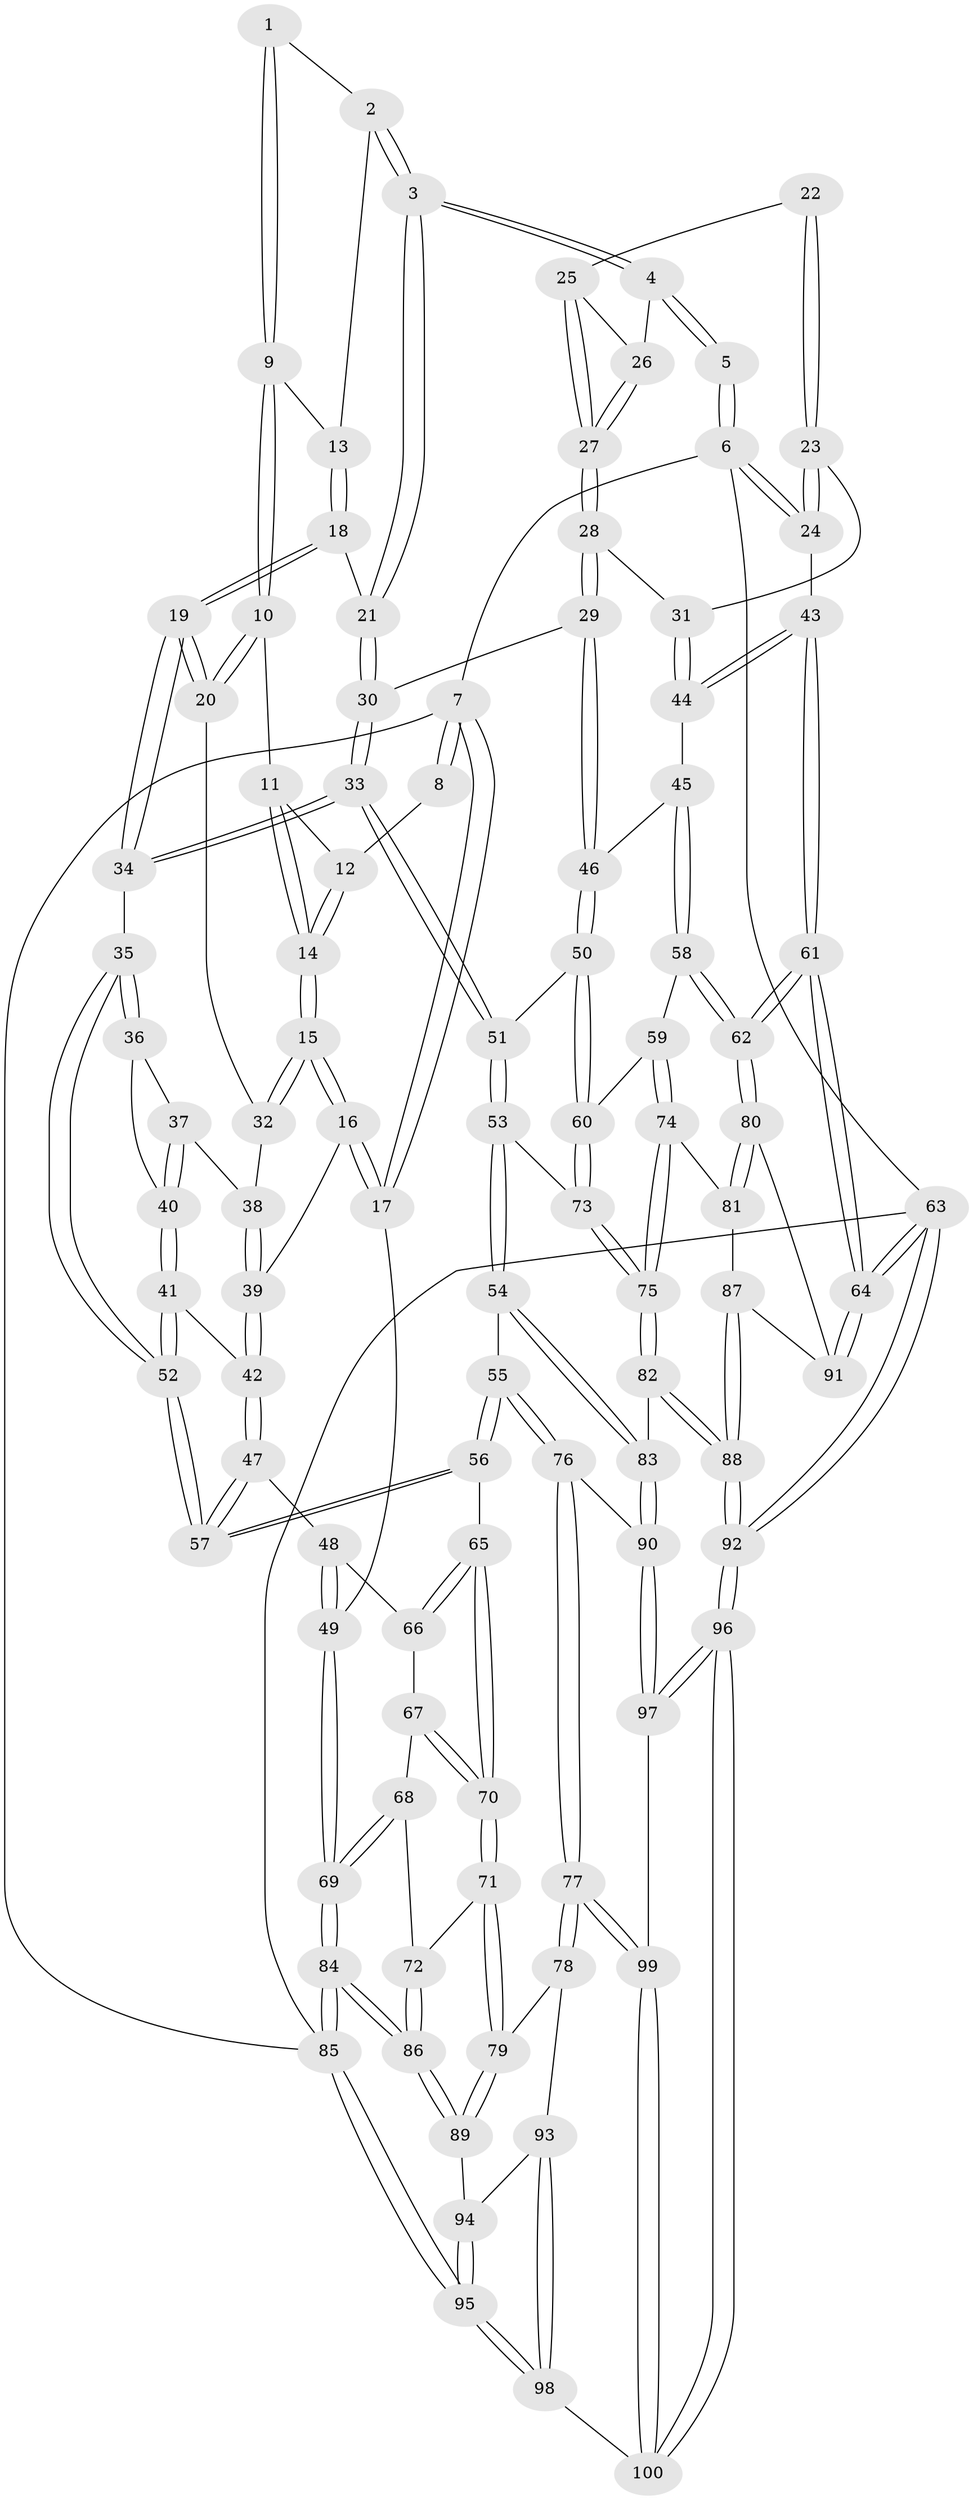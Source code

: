 // Generated by graph-tools (version 1.1) at 2025/27/03/09/25 03:27:17]
// undirected, 100 vertices, 247 edges
graph export_dot {
graph [start="1"]
  node [color=gray90,style=filled];
  1 [pos="+0.40206967813104894+0"];
  2 [pos="+0.41023576955710106+0"];
  3 [pos="+0.59702140356539+0"];
  4 [pos="+0.6357875543098391+0"];
  5 [pos="+0.9007010597492269+0"];
  6 [pos="+1+0"];
  7 [pos="+0+0"];
  8 [pos="+0.1270605622855217+0"];
  9 [pos="+0.28121828802406174+0.0423592955174011"];
  10 [pos="+0.21761177055647965+0.08236553324237245"];
  11 [pos="+0.18635756610937493+0.05581494235673397"];
  12 [pos="+0.1527381335291538+0"];
  13 [pos="+0.3467211243756016+0.06857299115230082"];
  14 [pos="+0.00665869000556994+0.15283771869576054"];
  15 [pos="+0+0.17706558855210258"];
  16 [pos="+0+0.21679311275726468"];
  17 [pos="+0+0.20271841022787973"];
  18 [pos="+0.3739029904404927+0.13186587402389166"];
  19 [pos="+0.34702957242489524+0.21404574361602435"];
  20 [pos="+0.256624351324302+0.1893986229832545"];
  21 [pos="+0.5639357518808584+0"];
  22 [pos="+0.9131074727557841+0.05674524900809131"];
  23 [pos="+0.9691873529532067+0.09250089108173533"];
  24 [pos="+1+0.04205149916662032"];
  25 [pos="+0.8906139102243398+0.07145067209670052"];
  26 [pos="+0.6944472743576839+0"];
  27 [pos="+0.7999259337292824+0.1551252367512265"];
  28 [pos="+0.7983599068360644+0.26522498152634266"];
  29 [pos="+0.7500347667024868+0.31326243793771896"];
  30 [pos="+0.5853972277399823+0.2949184161083516"];
  31 [pos="+0.8864006205999806+0.25287016594868267"];
  32 [pos="+0.23592422463837284+0.20075638607492738"];
  33 [pos="+0.4706351728127768+0.35353898232666553"];
  34 [pos="+0.46244450046851293+0.3525885077033869"];
  35 [pos="+0.4406351806417602+0.3665477557096406"];
  36 [pos="+0.28199059183358827+0.3941570357900806"];
  37 [pos="+0.2093053322803392+0.2992299613643453"];
  38 [pos="+0.195858354032879+0.2693180645634287"];
  39 [pos="+0.07755348902156212+0.3516508709468819"];
  40 [pos="+0.1843516693374095+0.43429361536074684"];
  41 [pos="+0.1589628751967449+0.4471297723756321"];
  42 [pos="+0.1439798181355788+0.4496559618170402"];
  43 [pos="+1+0.2874669066613684"];
  44 [pos="+1+0.2922266577806693"];
  45 [pos="+0.8866302468677921+0.46877393956410285"];
  46 [pos="+0.7844605957048252+0.4013685362957838"];
  47 [pos="+0.1183478799157974+0.5103660530132836"];
  48 [pos="+0.10833133375542749+0.5291838851262279"];
  49 [pos="+0+0.5509296088080181"];
  50 [pos="+0.7423885229399875+0.5110920455092859"];
  51 [pos="+0.5467152579535001+0.5905250371942582"];
  52 [pos="+0.31905149955664747+0.5644508936911331"];
  53 [pos="+0.5423409684156554+0.6493304273377616"];
  54 [pos="+0.5420755418406699+0.6498623766100805"];
  55 [pos="+0.3935480968710925+0.7429423659095086"];
  56 [pos="+0.314026737282377+0.635042262013012"];
  57 [pos="+0.31542390271159876+0.5899627327986201"];
  58 [pos="+0.9740859543876+0.5981166740858999"];
  59 [pos="+0.9444379382839361+0.6065412404060767"];
  60 [pos="+0.7678208512026685+0.6365565077265262"];
  61 [pos="+1+0.6863243463421969"];
  62 [pos="+1+0.6808092622786787"];
  63 [pos="+1+1"];
  64 [pos="+1+1"];
  65 [pos="+0.1701066279684882+0.6354748708024639"];
  66 [pos="+0.12046340964893615+0.5754718007503782"];
  67 [pos="+0.04495882819347657+0.6591985838104795"];
  68 [pos="+0.03175114472530242+0.6659987910111437"];
  69 [pos="+0+0.6680449406156779"];
  70 [pos="+0.14470535271215962+0.7404005106127274"];
  71 [pos="+0.143630041577586+0.7669401209455075"];
  72 [pos="+0.07129574821156942+0.7724574280419975"];
  73 [pos="+0.7602044257494938+0.6491372654155124"];
  74 [pos="+0.7910884314255409+0.7650541842688421"];
  75 [pos="+0.7746559687409401+0.7641151021885255"];
  76 [pos="+0.37489428482732606+0.8063258128776707"];
  77 [pos="+0.3708667188137299+0.814202548336967"];
  78 [pos="+0.310777027087921+0.817059256037082"];
  79 [pos="+0.14526220375626395+0.7686457347469376"];
  80 [pos="+1+0.6957236553699268"];
  81 [pos="+0.846742340357052+0.7764634019738863"];
  82 [pos="+0.6964166953660281+0.8487047224369447"];
  83 [pos="+0.6905298241138992+0.8497664638820308"];
  84 [pos="+0+0.92171429204887"];
  85 [pos="+0+1"];
  86 [pos="+0+0.8879516077981812"];
  87 [pos="+0.8870751245580685+0.8799416047190549"];
  88 [pos="+0.8473849714090486+0.9615896352120082"];
  89 [pos="+0.11950250330609158+0.9015830320301212"];
  90 [pos="+0.679769374973123+0.8605201198879254"];
  91 [pos="+0.9152880291431731+0.8649101585534278"];
  92 [pos="+1+1"];
  93 [pos="+0.1678172111167198+0.9293370644809156"];
  94 [pos="+0.12332639774654246+0.9058379663451017"];
  95 [pos="+0+1"];
  96 [pos="+0.9134642126658854+1"];
  97 [pos="+0.6700633160198739+0.8768711438886668"];
  98 [pos="+0.2760306387588954+1"];
  99 [pos="+0.44565089488684945+1"];
  100 [pos="+0.4453727019704197+1"];
  1 -- 2;
  1 -- 9;
  1 -- 9;
  2 -- 3;
  2 -- 3;
  2 -- 13;
  3 -- 4;
  3 -- 4;
  3 -- 21;
  3 -- 21;
  4 -- 5;
  4 -- 5;
  4 -- 26;
  5 -- 6;
  5 -- 6;
  6 -- 7;
  6 -- 24;
  6 -- 24;
  6 -- 63;
  7 -- 8;
  7 -- 8;
  7 -- 17;
  7 -- 17;
  7 -- 85;
  8 -- 12;
  9 -- 10;
  9 -- 10;
  9 -- 13;
  10 -- 11;
  10 -- 20;
  10 -- 20;
  11 -- 12;
  11 -- 14;
  11 -- 14;
  12 -- 14;
  12 -- 14;
  13 -- 18;
  13 -- 18;
  14 -- 15;
  14 -- 15;
  15 -- 16;
  15 -- 16;
  15 -- 32;
  15 -- 32;
  16 -- 17;
  16 -- 17;
  16 -- 39;
  17 -- 49;
  18 -- 19;
  18 -- 19;
  18 -- 21;
  19 -- 20;
  19 -- 20;
  19 -- 34;
  19 -- 34;
  20 -- 32;
  21 -- 30;
  21 -- 30;
  22 -- 23;
  22 -- 23;
  22 -- 25;
  23 -- 24;
  23 -- 24;
  23 -- 31;
  24 -- 43;
  25 -- 26;
  25 -- 27;
  25 -- 27;
  26 -- 27;
  26 -- 27;
  27 -- 28;
  27 -- 28;
  28 -- 29;
  28 -- 29;
  28 -- 31;
  29 -- 30;
  29 -- 46;
  29 -- 46;
  30 -- 33;
  30 -- 33;
  31 -- 44;
  31 -- 44;
  32 -- 38;
  33 -- 34;
  33 -- 34;
  33 -- 51;
  33 -- 51;
  34 -- 35;
  35 -- 36;
  35 -- 36;
  35 -- 52;
  35 -- 52;
  36 -- 37;
  36 -- 40;
  37 -- 38;
  37 -- 40;
  37 -- 40;
  38 -- 39;
  38 -- 39;
  39 -- 42;
  39 -- 42;
  40 -- 41;
  40 -- 41;
  41 -- 42;
  41 -- 52;
  41 -- 52;
  42 -- 47;
  42 -- 47;
  43 -- 44;
  43 -- 44;
  43 -- 61;
  43 -- 61;
  44 -- 45;
  45 -- 46;
  45 -- 58;
  45 -- 58;
  46 -- 50;
  46 -- 50;
  47 -- 48;
  47 -- 57;
  47 -- 57;
  48 -- 49;
  48 -- 49;
  48 -- 66;
  49 -- 69;
  49 -- 69;
  50 -- 51;
  50 -- 60;
  50 -- 60;
  51 -- 53;
  51 -- 53;
  52 -- 57;
  52 -- 57;
  53 -- 54;
  53 -- 54;
  53 -- 73;
  54 -- 55;
  54 -- 83;
  54 -- 83;
  55 -- 56;
  55 -- 56;
  55 -- 76;
  55 -- 76;
  56 -- 57;
  56 -- 57;
  56 -- 65;
  58 -- 59;
  58 -- 62;
  58 -- 62;
  59 -- 60;
  59 -- 74;
  59 -- 74;
  60 -- 73;
  60 -- 73;
  61 -- 62;
  61 -- 62;
  61 -- 64;
  61 -- 64;
  62 -- 80;
  62 -- 80;
  63 -- 64;
  63 -- 64;
  63 -- 92;
  63 -- 92;
  63 -- 85;
  64 -- 91;
  64 -- 91;
  65 -- 66;
  65 -- 66;
  65 -- 70;
  65 -- 70;
  66 -- 67;
  67 -- 68;
  67 -- 70;
  67 -- 70;
  68 -- 69;
  68 -- 69;
  68 -- 72;
  69 -- 84;
  69 -- 84;
  70 -- 71;
  70 -- 71;
  71 -- 72;
  71 -- 79;
  71 -- 79;
  72 -- 86;
  72 -- 86;
  73 -- 75;
  73 -- 75;
  74 -- 75;
  74 -- 75;
  74 -- 81;
  75 -- 82;
  75 -- 82;
  76 -- 77;
  76 -- 77;
  76 -- 90;
  77 -- 78;
  77 -- 78;
  77 -- 99;
  77 -- 99;
  78 -- 79;
  78 -- 93;
  79 -- 89;
  79 -- 89;
  80 -- 81;
  80 -- 81;
  80 -- 91;
  81 -- 87;
  82 -- 83;
  82 -- 88;
  82 -- 88;
  83 -- 90;
  83 -- 90;
  84 -- 85;
  84 -- 85;
  84 -- 86;
  84 -- 86;
  85 -- 95;
  85 -- 95;
  86 -- 89;
  86 -- 89;
  87 -- 88;
  87 -- 88;
  87 -- 91;
  88 -- 92;
  88 -- 92;
  89 -- 94;
  90 -- 97;
  90 -- 97;
  92 -- 96;
  92 -- 96;
  93 -- 94;
  93 -- 98;
  93 -- 98;
  94 -- 95;
  94 -- 95;
  95 -- 98;
  95 -- 98;
  96 -- 97;
  96 -- 97;
  96 -- 100;
  96 -- 100;
  97 -- 99;
  98 -- 100;
  99 -- 100;
  99 -- 100;
}
